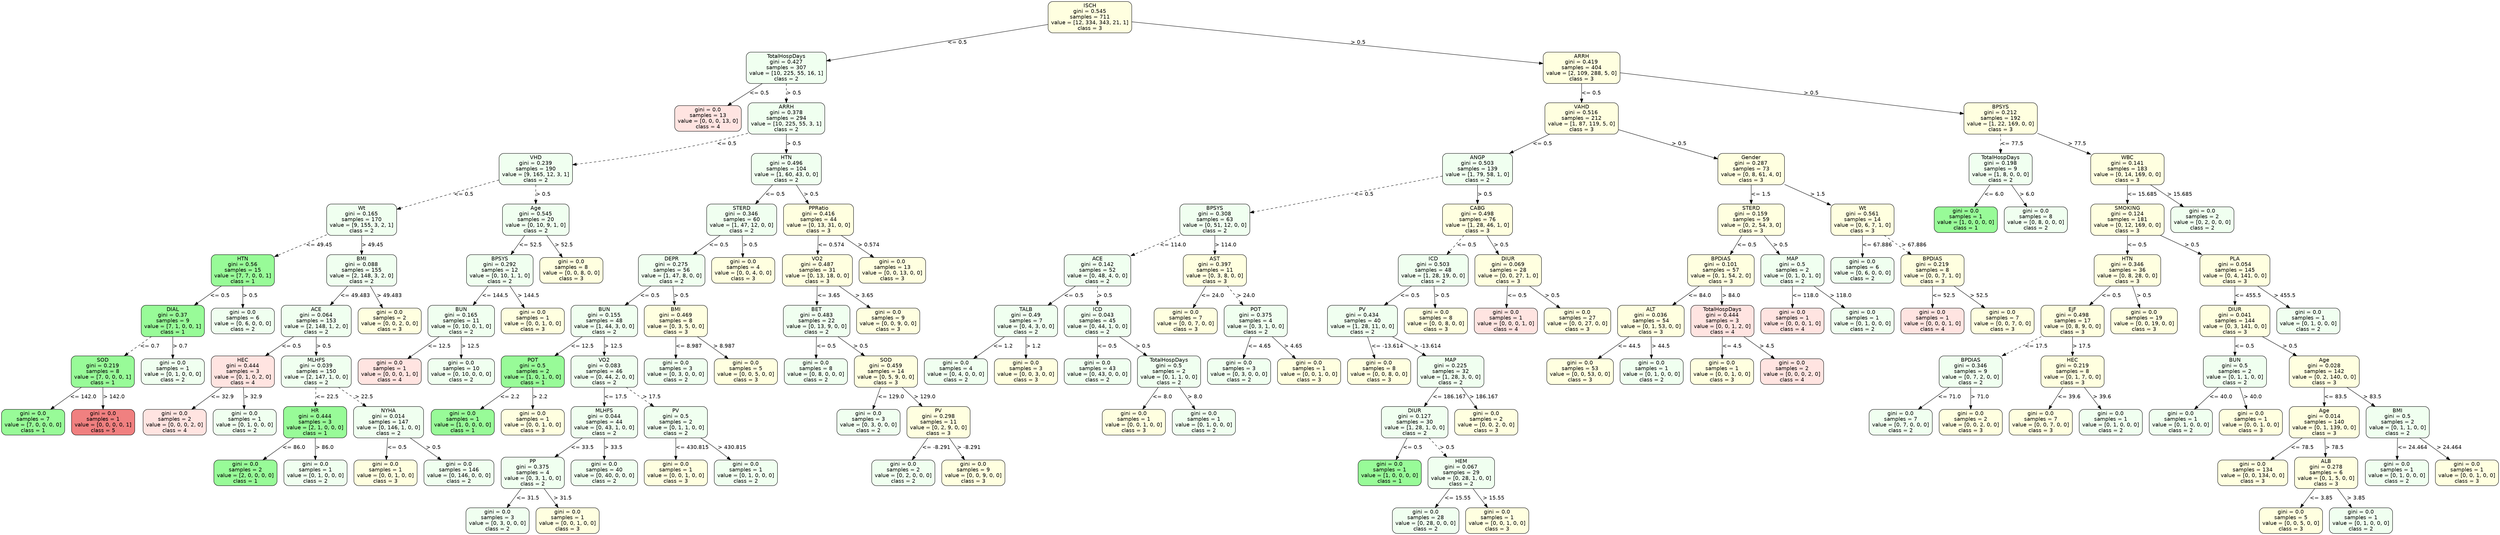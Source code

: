 strict digraph Tree {
	graph [bb="0,0,5674,1408"];
	node [color=black,
		fontname=helvetica,
		label="\N",
		shape=box,
		style="filled, rounded"
	];
	edge [fontname=helvetica];
	0	 [fillcolor=lightyellow,
		height=1.1528,
		label="ISCH\ngini = 0.545\nsamples = 711\nvalue = [12, 334, 343, 21, 1]\nclass = 3",
		pos="2697,1366.5",
		width=2.5694];
	1	 [fillcolor=honeydew,
		height=1.1528,
		label="TotalHospDays\ngini = 0.427\nsamples = 307\nvalue = [10, 225, 55, 16, 1]\nclass = 2",
		pos="1773,1232.5",
		width=2.4583];
	0 -> 1	 [label="<= 0.5",
		labelangle=45,
		labeldistance=2.5,
		lp="2283,1299.5",
		op="<=",
		param=0.5,
		pos="e,1861.7,1245.4 2604.2,1353 2429,1327.6 2051.2,1272.8 1871.7,1246.8",
		style=solid];
	64	 [fillcolor=lightyellow,
		height=1.1528,
		label="ARRH\ngini = 0.419\nsamples = 404\nvalue = [2, 109, 288, 5, 0]\nclass = 3",
		pos="3676,1232.5",
		width=2.3611];
	0 -> 64	 [label="> 0.5",
		labelangle=-45,
		labeldistance=2.5,
		lp="3231.5,1299.5",
		op=">",
		param=0.5,
		pos="e,3590.9,1244.1 2789.5,1353.8 2975.5,1328.4 3392.6,1271.3 3580.8,1245.5",
		style=solid];
	2	 [fillcolor=mistyrose,
		height=0.94444,
		label="gini = 0.0\nsamples = 13\nvalue = [0, 0, 0, 13, 0]\nclass = 4",
		pos="1596,1098.5",
		width=2.0417];
	1 -> 2	 [label="<= 0.5",
		lp="1710,1165.5",
		op="<=",
		param=0.5,
		pos="e,1640.9,1132.5 1718,1190.8 1696,1174.2 1670.8,1155.2 1649.1,1138.7",
		style=solid];
	3	 [fillcolor=honeydew,
		height=1.1528,
		label="ARRH\ngini = 0.378\nsamples = 294\nvalue = [10, 225, 55, 3, 1]\nclass = 2",
		pos="1773,1098.5",
		width=2.3611];
	1 -> 3	 [label="> 0.5",
		lp="1788.5,1165.5",
		op=">",
		param=0.5,
		pos="e,1773,1140.1 1773,1190.8 1773,1178 1773,1163.7 1773,1150.2",
		style=dashed];
	4	 [fillcolor=honeydew,
		height=1.1528,
		label="VHD\ngini = 0.239\nsamples = 190\nvalue = [9, 165, 12, 3, 1]\nclass = 2",
		pos="1206,964.5",
		width=2.25];
	3 -> 4	 [label="<= 0.5",
		lp="1636,1031.5",
		op="<=",
		param=0.5,
		pos="e,1287.1,974.89 1687.9,1060.3 1684.6,1059.1 1681.3,1058 1678,1057 1548.5,1016.6 1393.2,990.18 1297.1,976.32",
		style=dashed];
	33	 [fillcolor=honeydew,
		height=1.1528,
		label="HTN\ngini = 0.496\nsamples = 104\nvalue = [1, 60, 43, 0, 0]\nclass = 2",
		pos="1773,964.5",
		width=2.1528];
	3 -> 33	 [label="> 0.5",
		lp="1788.5,1031.5",
		op=">",
		param=0.5,
		pos="e,1773,1006.1 1773,1056.8 1773,1044 1773,1029.7 1773,1016.2",
		style=solid];
	5	 [fillcolor=honeydew,
		height=1.1528,
		label="Wt\ngini = 0.165\nsamples = 170\nvalue = [9, 155, 3, 2, 1]\nclass = 2",
		pos="793,830.5",
		width=2.1528];
	4 -> 5	 [label="<= 0.5",
		lp="1032,897.5",
		op="<=",
		param=0.5,
		pos="e,870.77,855.73 1124.9,938.19 1054.4,915.32 952.57,882.27 880.32,858.83",
		style=dashed];
	26	 [fillcolor=honeydew,
		height=1.1528,
		label="Age\ngini = 0.545\nsamples = 20\nvalue = [0, 10, 9, 1, 0]\nclass = 2",
		pos="1206,830.5",
		width=2.0417];
	4 -> 26	 [label="> 0.5",
		lp="1221.5,897.5",
		op=">",
		param=0.5,
		pos="e,1206,872.14 1206,922.84 1206,909.98 1206,895.66 1206,882.21",
		style=dashed];
	6	 [fillcolor=palegreen,
		height=1.1528,
		label="HTN\ngini = 0.56\nsamples = 15\nvalue = [7, 7, 0, 0, 1]\nclass = 1",
		pos="544,696.5",
		width=1.9444];
	5 -> 6	 [label="<= 49.45",
		lp="703.5,763.5",
		op="<=",
		param=49.45,
		pos="e,614.18,734.27 715.58,788.84 686.21,773.03 652.74,755.02 623.21,739.13",
		style=dashed];
	13	 [fillcolor=honeydew,
		height=1.1528,
		label="BMI\ngini = 0.088\nsamples = 155\nvalue = [2, 148, 3, 2, 0]\nclass = 2",
		pos="793,696.5",
		width=2.1528];
	5 -> 13	 [label="> 49.45",
		lp="816,763.5",
		op=">",
		param=49.45,
		pos="e,793,738.14 793,788.84 793,775.98 793,761.66 793,748.21",
		style=solid];
	7	 [fillcolor=palegreen,
		height=1.1528,
		label="DIAL\ngini = 0.37\nsamples = 9\nvalue = [7, 1, 0, 0, 1]\nclass = 1",
		pos="386,562.5",
		width=1.9444];
	6 -> 7	 [label="<= 0.5",
		lp="490,629.5",
		op="<=",
		param=0.5,
		pos="e,435.1,604.14 494.87,654.84 478.38,640.84 459.84,625.13 442.81,610.68",
		style=solid];
	12	 [fillcolor=honeydew,
		height=0.94444,
		label="gini = 0.0\nsamples = 6\nvalue = [0, 6, 0, 0, 0]\nclass = 2",
		pos="544,562.5",
		width=1.9444];
	6 -> 12	 [label="> 0.5",
		lp="559.5,629.5",
		op=">",
		param=0.5,
		pos="e,544,596.5 544,654.84 544,639.6 544,622.33 544,606.87",
		style=solid];
	8	 [fillcolor=palegreen,
		height=1.1528,
		label="SOD\ngini = 0.219\nsamples = 8\nvalue = [7, 0, 0, 0, 1]\nclass = 1",
		pos="228,428.5",
		width=1.9444];
	7 -> 8	 [label="<= 0.7",
		lp="332,495.5",
		op="<=",
		param=0.7,
		pos="e,277.1,470.14 336.87,520.84 320.38,506.84 301.84,491.13 284.81,476.68",
		style=dashed];
	11	 [fillcolor=honeydew,
		height=0.94444,
		label="gini = 0.0\nsamples = 1\nvalue = [0, 1, 0, 0, 0]\nclass = 2",
		pos="386,428.5",
		width=1.9444];
	7 -> 11	 [label="> 0.7",
		lp="401.5,495.5",
		op=">",
		param=0.7,
		pos="e,386,462.5 386,520.84 386,505.6 386,488.33 386,472.87",
		style=solid];
	9	 [fillcolor=palegreen,
		height=0.94444,
		label="gini = 0.0\nsamples = 7\nvalue = [7, 0, 0, 0, 0]\nclass = 1",
		pos="70,294.5",
		width=1.9444];
	8 -> 9	 [label="<= 142.0",
		lp="181.5,361.5",
		op="<=",
		param=142.0,
		pos="e,110.09,328.5 178.87,386.84 159.45,370.36 137.19,351.49 117.89,335.12",
		style=solid];
	10	 [fillcolor=lightcoral,
		height=0.94444,
		label="gini = 0.0\nsamples = 1\nvalue = [0, 0, 0, 0, 1]\nclass = 5",
		pos="228,294.5",
		width=1.9444];
	8 -> 10	 [label="> 142.0",
		lp="251,361.5",
		op=">",
		param=142.0,
		pos="e,228,328.5 228,386.84 228,371.6 228,354.33 228,338.87",
		style=solid];
	14	 [fillcolor=honeydew,
		height=1.1528,
		label="ACE\ngini = 0.064\nsamples = 153\nvalue = [2, 148, 1, 2, 0]\nclass = 2",
		pos="710,562.5",
		width=2.1528];
	13 -> 14	 [label="<= 49.483",
		lp="785,629.5",
		op="<=",
		param=49.483,
		pos="e,735.79,604.14 767.19,654.84 759,641.6 749.84,626.82 741.3,613.03",
		style=solid];
	25	 [fillcolor=lightyellow,
		height=0.94444,
		label="gini = 0.0\nsamples = 2\nvalue = [0, 0, 2, 0, 0]\nclass = 3",
		pos="876,562.5",
		width=1.9444];
	13 -> 25	 [label="> 49.483",
		lp="864,629.5",
		op=">",
		param=49.483,
		pos="e,854.94,596.5 818.81,654.84 828.6,639.02 839.77,620.99 849.62,605.09",
		style=solid];
	15	 [fillcolor=mistyrose,
		height=1.1528,
		label="HEC\ngini = 0.444\nsamples = 3\nvalue = [0, 1, 0, 2, 0]\nclass = 4",
		pos="544,428.5",
		width=1.9444];
	14 -> 15	 [label="<= 0.5",
		lp="652,495.5",
		op="<=",
		param=0.5,
		pos="e,595.58,470.14 658.39,520.84 641.05,506.84 621.58,491.13 603.68,476.68",
		style=solid];
	18	 [fillcolor=honeydew,
		height=1.1528,
		label="MLHFS\ngini = 0.039\nsamples = 150\nvalue = [2, 147, 1, 0, 0]\nclass = 2",
		pos="710,428.5",
		width=2.1528];
	14 -> 18	 [label="> 0.5",
		lp="725.5,495.5",
		op=">",
		param=0.5,
		pos="e,710,470.14 710,520.84 710,507.98 710,493.66 710,480.21",
		style=solid];
	16	 [fillcolor=mistyrose,
		height=0.94444,
		label="gini = 0.0\nsamples = 2\nvalue = [0, 0, 0, 2, 0]\nclass = 4",
		pos="386,294.5",
		width=1.9444];
	15 -> 16	 [label="<= 32.9",
		lp="493.5,361.5",
		op="<=",
		param=32.9,
		pos="e,426.09,328.5 494.87,386.84 475.45,370.36 453.19,351.49 433.89,335.12",
		style=solid];
	17	 [fillcolor=honeydew,
		height=0.94444,
		label="gini = 0.0\nsamples = 1\nvalue = [0, 1, 0, 0, 0]\nclass = 2",
		pos="544,294.5",
		width=1.9444];
	15 -> 17	 [label="> 32.9",
		lp="563.5,361.5",
		op=">",
		param=32.9,
		pos="e,544,328.5 544,386.84 544,371.6 544,354.33 544,338.87",
		style=solid];
	19	 [fillcolor=palegreen,
		height=1.1528,
		label="HR\ngini = 0.444\nsamples = 3\nvalue = [2, 1, 0, 0, 0]\nclass = 1",
		pos="702,294.5",
		width=1.9444];
	18 -> 19	 [label="<= 22.5",
		lp="730.5,361.5",
		op="<=",
		param=22.5,
		pos="e,704.49,336.14 707.51,386.84 706.75,373.98 705.89,359.66 705.09,346.21",
		style=dashed];
	22	 [fillcolor=honeydew,
		height=1.1528,
		label="NYHA\ngini = 0.014\nsamples = 147\nvalue = [0, 146, 1, 0, 0]\nclass = 2",
		pos="868,294.5",
		width=2.1528];
	18 -> 22	 [label="> 22.5",
		lp="813.5,361.5",
		op=">",
		param=22.5,
		pos="e,818.9,336.14 759.13,386.84 775.62,372.84 794.16,357.13 811.19,342.68",
		style=dashed];
	20	 [fillcolor=palegreen,
		height=0.94444,
		label="gini = 0.0\nsamples = 2\nvalue = [2, 0, 0, 0, 0]\nclass = 1",
		pos="548,160.5",
		width=1.9444];
	19 -> 20	 [label="<= 86.0",
		lp="653.5,227.5",
		op="<=",
		param=86.0,
		pos="e,587.08,194.5 654.12,252.84 635.18,236.36 613.49,217.49 594.68,201.12",
		style=solid];
	21	 [fillcolor=honeydew,
		height=0.94444,
		label="gini = 0.0\nsamples = 1\nvalue = [0, 1, 0, 0, 0]\nclass = 2",
		pos="706,160.5",
		width=1.9444];
	19 -> 21	 [label="> 86.0",
		lp="724.5,227.5",
		op=">",
		param=86.0,
		pos="e,704.98,194.5 703.24,252.84 703.7,237.6 704.21,220.33 704.68,204.87",
		style=solid];
	23	 [fillcolor=lightyellow,
		height=0.94444,
		label="gini = 0.0\nsamples = 1\nvalue = [0, 0, 1, 0, 0]\nclass = 3",
		pos="868,160.5",
		width=1.9444];
	22 -> 23	 [label="<= 0.5",
		lp="888,227.5",
		op="<=",
		param=0.5,
		pos="e,868,194.5 868,252.84 868,237.6 868,220.33 868,204.87",
		style=solid];
	24	 [fillcolor=honeydew,
		height=0.94444,
		label="gini = 0.0\nsamples = 146\nvalue = [0, 146, 0, 0, 0]\nclass = 2",
		pos="1034,160.5",
		width=2.1528];
	22 -> 24	 [label="> 0.5",
		lp="971.5,227.5",
		op=">",
		param=0.5,
		pos="e,991.88,194.5 919.61,252.84 940.11,236.29 963.61,217.32 983.96,200.9",
		style=solid];
	27	 [fillcolor=honeydew,
		height=1.1528,
		label="BPSYS\ngini = 0.292\nsamples = 12\nvalue = [0, 10, 1, 1, 0]\nclass = 2",
		pos="1125,696.5",
		width=2.0417];
	26 -> 27	 [label="<= 52.5",
		lp="1191.5,763.5",
		op="<=",
		param=52.5,
		pos="e,1150.2,738.14 1180.8,788.84 1172.8,775.6 1163.9,760.82 1155.5,747.03",
		style=solid];
	32	 [fillcolor=lightyellow,
		height=0.94444,
		label="gini = 0.0\nsamples = 8\nvalue = [0, 0, 8, 0, 0]\nclass = 3",
		pos="1287,696.5",
		width=1.9444];
	26 -> 32	 [label="> 52.5",
		lp="1268.5,763.5",
		op=">",
		param=52.5,
		pos="e,1266.4,730.5 1231.2,788.84 1240.7,773.02 1251.6,754.99 1261.3,739.09",
		style=solid];
	28	 [fillcolor=honeydew,
		height=1.1528,
		label="BUN\ngini = 0.165\nsamples = 11\nvalue = [0, 10, 0, 1, 0]\nclass = 2",
		pos="1038,562.5",
		width=2.0417];
	27 -> 28	 [label="<= 144.5",
		lp="1112.5,629.5",
		op="<=",
		param=144.5,
		pos="e,1065,604.14 1097.9,654.84 1089.3,641.48 1079.6,626.54 1070.6,612.64",
		style=solid];
	31	 [fillcolor=lightyellow,
		height=0.94444,
		label="gini = 0.0\nsamples = 1\nvalue = [0, 0, 1, 0, 0]\nclass = 3",
		pos="1200,562.5",
		width=1.9444];
	27 -> 31	 [label="> 144.5",
		lp="1188,629.5",
		op=">",
		param=144.5,
		pos="e,1181,596.5 1148.3,654.84 1157.1,639.17 1167.1,621.33 1175.9,605.53",
		style=solid];
	29	 [fillcolor=mistyrose,
		height=0.94444,
		label="gini = 0.0\nsamples = 1\nvalue = [0, 0, 0, 1, 0]\nclass = 4",
		pos="876,428.5",
		width=1.9444];
	28 -> 29	 [label="<= 12.5",
		lp="985.5,495.5",
		op="<=",
		param=12.5,
		pos="e,917.11,462.5 987.63,520.84 967.62,504.29 944.69,485.32 924.84,468.9",
		style=solid];
	30	 [fillcolor=honeydew,
		height=0.94444,
		label="gini = 0.0\nsamples = 10\nvalue = [0, 10, 0, 0, 0]\nclass = 2",
		pos="1038,428.5",
		width=2.0417];
	28 -> 30	 [label="> 12.5",
		lp="1057.5,495.5",
		op=">",
		param=12.5,
		pos="e,1038,462.5 1038,520.84 1038,505.6 1038,488.33 1038,472.87",
		style=solid];
	34	 [fillcolor=honeydew,
		height=1.1528,
		label="STERD\ngini = 0.346\nsamples = 60\nvalue = [1, 47, 12, 0, 0]\nclass = 2",
		pos="1673,830.5",
		width=2.1528];
	33 -> 34	 [label="<= 0.5",
		lp="1746,897.5",
		op="<=",
		param=0.5,
		pos="e,1704.1,872.14 1741.9,922.84 1731.8,909.35 1720.6,894.26 1710.1,880.24",
		style=solid];
	53	 [fillcolor=lightyellow,
		height=1.1528,
		label="PPRatio\ngini = 0.416\nsamples = 44\nvalue = [0, 13, 31, 0, 0]\nclass = 3",
		pos="1846,830.5",
		width=2.1528];
	33 -> 53	 [label="> 0.5",
		lp="1827.5,897.5",
		op=">",
		param=0.5,
		pos="e,1823.3,872.14 1795.7,922.84 1802.9,909.6 1811,894.82 1818.5,881.03",
		style=solid];
	35	 [fillcolor=honeydew,
		height=1.1528,
		label="DEPR\ngini = 0.275\nsamples = 56\nvalue = [1, 47, 8, 0, 0]\nclass = 2",
		pos="1514,696.5",
		width=2.0417];
	34 -> 35	 [label="<= 0.5",
		lp="1619,763.5",
		op="<=",
		param=0.5,
		pos="e,1563.4,738.14 1623.6,788.84 1607,774.84 1588.3,759.13 1571.2,744.68",
		style=solid];
	52	 [fillcolor=lightyellow,
		height=0.94444,
		label="gini = 0.0\nsamples = 4\nvalue = [0, 0, 4, 0, 0]\nclass = 3",
		pos="1676,696.5",
		width=1.9444];
	34 -> 52	 [label="> 0.5",
		lp="1690.5,763.5",
		op=">",
		param=0.5,
		pos="e,1675.2,730.5 1673.9,788.84 1674.3,773.6 1674.7,756.33 1675,740.87",
		style=solid];
	36	 [fillcolor=honeydew,
		height=1.1528,
		label="BUN\ngini = 0.155\nsamples = 48\nvalue = [1, 44, 3, 0, 0]\nclass = 2",
		pos="1362,562.5",
		width=2.0417];
	35 -> 36	 [label="<= 0.5",
		lp="1463,629.5",
		op="<=",
		param=0.5,
		pos="e,1409.2,604.14 1466.7,654.84 1451,640.97 1433.4,625.41 1417.1,611.07",
		style=solid];
	49	 [fillcolor=lightyellow,
		height=1.1528,
		label="BMI\ngini = 0.469\nsamples = 8\nvalue = [0, 3, 5, 0, 0]\nclass = 3",
		pos="1524,562.5",
		width=1.9444];
	35 -> 49	 [label="> 0.5",
		lp="1535.5,629.5",
		op=">",
		param=0.5,
		pos="e,1520.9,604.14 1517.1,654.84 1518.1,641.98 1519.1,627.66 1520.1,614.21",
		style=solid];
	37	 [fillcolor=palegreen,
		height=1.1528,
		label="POT\ngini = 0.5\nsamples = 2\nvalue = [1, 0, 1, 0, 0]\nclass = 1",
		pos="1200,428.5",
		width=1.9444];
	36 -> 37	 [label="<= 12.5",
		lp="1309.5,495.5",
		op="<=",
		param=12.5,
		pos="e,1250.3,470.14 1311.6,520.84 1294.7,506.84 1275.7,491.13 1258.2,476.68",
		style=solid];
	40	 [fillcolor=honeydew,
		height=1.1528,
		label="VO2\ngini = 0.083\nsamples = 46\nvalue = [0, 44, 2, 0, 0]\nclass = 2",
		pos="1362,428.5",
		width=2.0417];
	36 -> 40	 [label="> 12.5",
		lp="1381.5,495.5",
		op=">",
		param=12.5,
		pos="e,1362,470.14 1362,520.84 1362,507.98 1362,493.66 1362,480.21",
		style=solid];
	38	 [fillcolor=palegreen,
		height=0.94444,
		label="gini = 0.0\nsamples = 1\nvalue = [1, 0, 0, 0, 0]\nclass = 1",
		pos="1042,294.5",
		width=1.9444];
	37 -> 38	 [label="<= 2.2",
		lp="1146,361.5",
		op="<=",
		param=2.2,
		pos="e,1082.1,328.5 1150.9,386.84 1131.4,370.36 1109.2,351.49 1089.9,335.12",
		style=solid];
	39	 [fillcolor=lightyellow,
		height=0.94444,
		label="gini = 0.0\nsamples = 1\nvalue = [0, 0, 1, 0, 0]\nclass = 3",
		pos="1200,294.5",
		width=1.9444];
	37 -> 39	 [label="> 2.2",
		lp="1215.5,361.5",
		op=">",
		param=2.2,
		pos="e,1200,328.5 1200,386.84 1200,371.6 1200,354.33 1200,338.87",
		style=solid];
	41	 [fillcolor=honeydew,
		height=1.1528,
		label="MLHFS\ngini = 0.044\nsamples = 44\nvalue = [0, 43, 1, 0, 0]\nclass = 2",
		pos="1362,294.5",
		width=2.0417];
	40 -> 41	 [label="<= 17.5",
		lp="1385.5,361.5",
		op="<=",
		param=17.5,
		pos="e,1362,336.14 1362,386.84 1362,373.98 1362,359.66 1362,346.21",
		style=solid];
	46	 [fillcolor=honeydew,
		height=1.1528,
		label="PV\ngini = 0.5\nsamples = 2\nvalue = [0, 1, 1, 0, 0]\nclass = 2",
		pos="1524,294.5",
		width=1.9444];
	40 -> 46	 [label="> 17.5",
		lp="1467.5,361.5",
		op=">",
		param=17.5,
		pos="e,1473.7,336.14 1412.4,386.84 1429.3,372.84 1448.3,357.13 1465.8,342.68",
		style=dashed];
	42	 [fillcolor=honeydew,
		height=1.1528,
		label="PP\ngini = 0.375\nsamples = 4\nvalue = [0, 3, 1, 0, 0]\nclass = 2",
		pos="1200,160.5",
		width=1.9444];
	41 -> 42	 [label="<= 33.5",
		lp="1309.5,227.5",
		op="<=",
		param=33.5,
		pos="e,1250.3,202.14 1311.6,252.84 1294.7,238.84 1275.7,223.13 1258.2,208.68",
		style=solid];
	45	 [fillcolor=honeydew,
		height=0.94444,
		label="gini = 0.0\nsamples = 40\nvalue = [0, 40, 0, 0, 0]\nclass = 2",
		pos="1362,160.5",
		width=2.0417];
	41 -> 45	 [label="> 33.5",
		lp="1381.5,227.5",
		op=">",
		param=33.5,
		pos="e,1362,194.5 1362,252.84 1362,237.6 1362,220.33 1362,204.87",
		style=solid];
	43	 [fillcolor=honeydew,
		height=0.94444,
		label="gini = 0.0\nsamples = 3\nvalue = [0, 3, 0, 0, 0]\nclass = 2",
		pos="1121,34",
		width=1.9444];
	42 -> 43	 [label="<= 31.5",
		lp="1184.5,93.5",
		op="<=",
		param=31.5,
		pos="e,1142.3,68.142 1173.9,118.73 1165.5,105.27 1156.2,90.336 1147.7,76.803",
		style=solid];
	44	 [fillcolor=lightyellow,
		height=0.94444,
		label="gini = 0.0\nsamples = 1\nvalue = [0, 0, 1, 0, 0]\nclass = 3",
		pos="1279,34",
		width=1.9444];
	42 -> 44	 [label="> 31.5",
		lp="1264.5,93.5",
		op=">",
		param=31.5,
		pos="e,1257.7,68.142 1226.1,118.73 1234.5,105.27 1243.8,90.336 1252.3,76.803",
		style=solid];
	47	 [fillcolor=lightyellow,
		height=0.94444,
		label="gini = 0.0\nsamples = 1\nvalue = [0, 0, 1, 0, 0]\nclass = 3",
		pos="1524,160.5",
		width=1.9444];
	46 -> 47	 [label="<= 430.815",
		lp="1559,227.5",
		op="<=",
		param=430.815,
		pos="e,1524,194.5 1524,252.84 1524,237.6 1524,220.33 1524,204.87",
		style=solid];
	48	 [fillcolor=honeydew,
		height=0.94444,
		label="gini = 0.0\nsamples = 1\nvalue = [0, 1, 0, 0, 0]\nclass = 2",
		pos="1682,160.5",
		width=1.9444];
	46 -> 48	 [label="> 430.815",
		lp="1645.5,227.5",
		op=">",
		param=430.815,
		pos="e,1644.3,194.64 1576.4,252.88 1583.7,246.93 1591.1,240.85 1598,235 1610.7,224.27 1624.3,212.42 1636.7,201.39",
		style=solid];
	50	 [fillcolor=honeydew,
		height=0.94444,
		label="gini = 0.0\nsamples = 3\nvalue = [0, 3, 0, 0, 0]\nclass = 2",
		pos="1524,428.5",
		width=1.9444];
	49 -> 50	 [label="<= 8.987",
		lp="1551.5,495.5",
		op="<=",
		param=8.987,
		pos="e,1524,462.5 1524,520.84 1524,505.6 1524,488.33 1524,472.87",
		style=solid];
	51	 [fillcolor=lightyellow,
		height=0.94444,
		label="gini = 0.0\nsamples = 5\nvalue = [0, 0, 5, 0, 0]\nclass = 3",
		pos="1682,428.5",
		width=1.9444];
	49 -> 51	 [label="> 8.987",
		lp="1631,495.5",
		op=">",
		param=8.987,
		pos="e,1641.9,462.5 1573.1,520.84 1592.6,504.36 1614.8,485.49 1634.1,469.12",
		style=solid];
	54	 [fillcolor=lightyellow,
		height=1.1528,
		label="VO2\ngini = 0.487\nsamples = 31\nvalue = [0, 13, 18, 0, 0]\nclass = 3",
		pos="1844,696.5",
		width=2.1528];
	53 -> 54	 [label="<= 0.574",
		lp="1873.5,763.5",
		op="<=",
		param=0.574,
		pos="e,1844.6,738.14 1845.4,788.84 1845.2,775.98 1845,761.66 1844.8,748.21",
		style=solid];
	63	 [fillcolor=lightyellow,
		height=0.94444,
		label="gini = 0.0\nsamples = 13\nvalue = [0, 0, 13, 0, 0]\nclass = 3",
		pos="2013,696.5",
		width=2.0417];
	53 -> 63	 [label="> 0.574",
		lp="1958,763.5",
		op=">",
		param=0.574,
		pos="e,1970.6,730.5 1897.9,788.84 1918.5,772.29 1942.2,753.32 1962.7,736.9",
		style=solid];
	55	 [fillcolor=honeydew,
		height=1.1528,
		label="BET\ngini = 0.483\nsamples = 22\nvalue = [0, 13, 9, 0, 0]\nclass = 2",
		pos="1842,562.5",
		width=2.0417];
	54 -> 55	 [label="<= 3.65",
		lp="1867.5,629.5",
		op="<=",
		param=3.65,
		pos="e,1842.6,604.14 1843.4,654.84 1843.2,641.98 1843,627.66 1842.8,614.21",
		style=solid];
	62	 [fillcolor=lightyellow,
		height=0.94444,
		label="gini = 0.0\nsamples = 9\nvalue = [0, 0, 9, 0, 0]\nclass = 3",
		pos="2004,562.5",
		width=1.9444];
	54 -> 62	 [label="> 3.65",
		lp="1948.5,629.5",
		op=">",
		param=3.65,
		pos="e,1963.4,596.5 1893.7,654.84 1913.4,638.36 1936,619.49 1955.5,603.12",
		style=solid];
	56	 [fillcolor=honeydew,
		height=0.94444,
		label="gini = 0.0\nsamples = 8\nvalue = [0, 8, 0, 0, 0]\nclass = 2",
		pos="1840,428.5",
		width=1.9444];
	55 -> 56	 [label="<= 0.5",
		lp="1862,495.5",
		op="<=",
		param=0.5,
		pos="e,1840.5,462.5 1841.4,520.84 1841.2,505.6 1840.9,488.33 1840.7,472.87",
		style=solid];
	57	 [fillcolor=lightyellow,
		height=1.1528,
		label="SOD\ngini = 0.459\nsamples = 14\nvalue = [0, 5, 9, 0, 0]\nclass = 3",
		pos="1998,428.5",
		width=1.9444];
	55 -> 57	 [label="> 0.5",
		lp="1940.5,495.5",
		op=">",
		param=0.5,
		pos="e,1949.5,470.14 1890.5,520.84 1906.8,506.84 1925.1,491.13 1941.9,476.68",
		style=solid];
	58	 [fillcolor=honeydew,
		height=0.94444,
		label="gini = 0.0\nsamples = 3\nvalue = [0, 3, 0, 0, 0]\nclass = 2",
		pos="1939,294.5",
		width=1.9444];
	57 -> 58	 [label="<= 129.0",
		lp="1998.5,361.5",
		op="<=",
		param=129.0,
		pos="e,1954,328.5 1979.7,386.84 1972.8,371.31 1965,353.66 1958.1,337.98",
		style=solid];
	59	 [fillcolor=lightyellow,
		height=1.1528,
		label="PV\ngini = 0.298\nsamples = 11\nvalue = [0, 2, 9, 0, 0]\nclass = 3",
		pos="2097,294.5",
		width=1.9444];
	57 -> 59	 [label="> 129.0",
		lp="2074,361.5",
		op=">",
		param=129.0,
		pos="e,2066.2,336.14 2028.8,386.84 2038.7,373.35 2049.9,358.26 2060.2,344.24",
		style=solid];
	60	 [fillcolor=honeydew,
		height=0.94444,
		label="gini = 0.0\nsamples = 2\nvalue = [0, 2, 0, 0, 0]\nclass = 2",
		pos="2018,160.5",
		width=1.9444];
	59 -> 60	 [label="<= -8.291",
		lp="2089.5,227.5",
		op="<=",
		param=-8.291,
		pos="e,2038,194.5 2072.4,252.84 2063.2,237.17 2052.7,219.33 2043.4,203.53",
		style=solid];
	61	 [fillcolor=lightyellow,
		height=0.94444,
		label="gini = 0.0\nsamples = 9\nvalue = [0, 0, 9, 0, 0]\nclass = 3",
		pos="2176,160.5",
		width=1.9444];
	59 -> 61	 [label="> -8.291",
		lp="2164.5,227.5",
		op=">",
		param=-8.291,
		pos="e,2156,194.5 2121.6,252.84 2130.8,237.17 2141.3,219.33 2150.6,203.53",
		style=solid];
	65	 [fillcolor=lightyellow,
		height=1.1528,
		label="VAHD\ngini = 0.516\nsamples = 212\nvalue = [1, 87, 119, 5, 0]\nclass = 3",
		pos="3676,1098.5",
		width=2.25];
	64 -> 65	 [label="<= 0.5",
		lp="3696,1165.5",
		op="<=",
		param=0.5,
		pos="e,3676,1140.1 3676,1190.8 3676,1178 3676,1163.7 3676,1150.2",
		style=solid];
	114	 [fillcolor=lightyellow,
		height=1.1528,
		label="BPSYS\ngini = 0.212\nsamples = 192\nvalue = [1, 22, 169, 0, 0]\nclass = 3",
		pos="4480,1098.5",
		width=2.25];
	64 -> 114	 [label="> 0.5",
		lp="4118.5,1165.5",
		op=">",
		param=0.5,
		pos="e,4398.9,1112 3761.3,1218.3 3913.8,1192.9 4232.1,1139.8 4388.8,1113.7",
		style=solid];
	66	 [fillcolor=honeydew,
		height=1.1528,
		label="ANGP\ngini = 0.503\nsamples = 139\nvalue = [1, 79, 58, 1, 0]\nclass = 2",
		pos="3319,964.5",
		width=2.1528];
	65 -> 66	 [label="<= 0.5",
		lp="3529,1031.5",
		op="<=",
		param=0.5,
		pos="e,3396.6,993.64 3595,1068.1 3538.7,1047 3463.7,1018.8 3406.1,997.18",
		style=solid];
	97	 [fillcolor=lightyellow,
		height=1.1528,
		label="Gender\ngini = 0.287\nsamples = 73\nvalue = [0, 8, 61, 4, 0]\nclass = 3",
		pos="4012,964.5",
		width=2.0417];
	65 -> 97	 [label="> 0.5",
		lp="3870.5,1031.5",
		op=">",
		param=0.5,
		pos="e,3938.3,993.9 3757.3,1066.1 3809.3,1045.4 3876.4,1018.6 3928.7,997.72",
		style=solid];
	67	 [fillcolor=honeydew,
		height=1.1528,
		label="BPSYS\ngini = 0.308\nsamples = 63\nvalue = [0, 51, 12, 0, 0]\nclass = 2",
		pos="2740,830.5",
		width=2.1528];
	66 -> 67	 [label="<= 0.5",
		lp="3067,897.5",
		op="<=",
		param=0.5,
		pos="e,2817.9,848.52 3241.2,946.5 3133.7,921.62 2940.4,876.87 2827.8,850.83",
		style=dashed];
	82	 [fillcolor=lightyellow,
		height=1.1528,
		label="CABG\ngini = 0.498\nsamples = 76\nvalue = [1, 28, 46, 1, 0]\nclass = 3",
		pos="3319,830.5",
		width=2.1528];
	66 -> 82	 [label="> 0.5",
		lp="3334.5,897.5",
		op=">",
		param=0.5,
		pos="e,3319,872.14 3319,922.84 3319,909.98 3319,895.66 3319,882.21",
		style=solid];
	68	 [fillcolor=honeydew,
		height=1.1528,
		label="ACE\ngini = 0.142\nsamples = 52\nvalue = [0, 48, 4, 0, 0]\nclass = 2",
		pos="2513,696.5",
		width=2.0417];
	67 -> 68	 [label="<= 114.0",
		lp="2661.5,763.5",
		op="<=",
		param=114.0,
		pos="e,2583.5,738.14 2669.4,788.84 2645,774.4 2617.4,758.13 2592.3,743.31",
		style=dashed];
	77	 [fillcolor=lightyellow,
		height=1.1528,
		label="AST\ngini = 0.397\nsamples = 11\nvalue = [0, 3, 8, 0, 0]\nclass = 3",
		pos="2740,696.5",
		width=1.9444];
	67 -> 77	 [label="> 114.0",
		lp="2763,763.5",
		op=">",
		param=114.0,
		pos="e,2740,738.14 2740,788.84 2740,775.98 2740,761.66 2740,748.21",
		style=solid];
	69	 [fillcolor=honeydew,
		height=1.1528,
		label="TALB\ngini = 0.49\nsamples = 7\nvalue = [0, 4, 3, 0, 0]\nclass = 2",
		pos="2314,562.5",
		width=1.9444];
	68 -> 69	 [label="<= 0.5",
		lp="2440,629.5",
		op="<=",
		param=0.5,
		pos="e,2375.8,604.14 2451.1,654.84 2430,640.59 2406.2,624.56 2384.4,609.9",
		style=solid];
	72	 [fillcolor=honeydew,
		height=1.1528,
		label="ICD\ngini = 0.043\nsamples = 45\nvalue = [0, 44, 1, 0, 0]\nclass = 2",
		pos="2513,562.5",
		width=2.0417];
	68 -> 72	 [label="> 0.5",
		lp="2528.5,629.5",
		op=">",
		param=0.5,
		pos="e,2513,604.14 2513,654.84 2513,641.98 2513,627.66 2513,614.21",
		style=dashed];
	70	 [fillcolor=honeydew,
		height=0.94444,
		label="gini = 0.0\nsamples = 4\nvalue = [0, 4, 0, 0, 0]\nclass = 2",
		pos="2156,428.5",
		width=1.9444];
	69 -> 70	 [label="<= 1.2",
		lp="2260,495.5",
		op="<=",
		param=1.2,
		pos="e,2196.1,462.5 2264.9,520.84 2245.4,504.36 2223.2,485.49 2203.9,469.12",
		style=solid];
	71	 [fillcolor=lightyellow,
		height=0.94444,
		label="gini = 0.0\nsamples = 3\nvalue = [0, 0, 3, 0, 0]\nclass = 3",
		pos="2314,428.5",
		width=1.9444];
	69 -> 71	 [label="> 1.2",
		lp="2329.5,495.5",
		op=">",
		param=1.2,
		pos="e,2314,462.5 2314,520.84 2314,505.6 2314,488.33 2314,472.87",
		style=solid];
	73	 [fillcolor=honeydew,
		height=0.94444,
		label="gini = 0.0\nsamples = 43\nvalue = [0, 43, 0, 0, 0]\nclass = 2",
		pos="2476,428.5",
		width=2.0417];
	72 -> 73	 [label="<= 0.5",
		lp="2516,495.5",
		op="<=",
		param=0.5,
		pos="e,2485.4,462.5 2501.5,520.84 2497.2,505.46 2492.4,487.99 2488.1,472.42",
		style=solid];
	74	 [fillcolor=honeydew,
		height=1.1528,
		label="TotalHospDays\ngini = 0.5\nsamples = 2\nvalue = [0, 1, 1, 0, 0]\nclass = 2",
		pos="2638,428.5",
		width=1.9444];
	72 -> 74	 [label="> 0.5",
		lp="2595.5,495.5",
		op=">",
		param=0.5,
		pos="e,2599.2,470.14 2551.9,520.84 2564.7,507.1 2579.1,491.69 2592.3,477.46",
		style=solid];
	75	 [fillcolor=lightyellow,
		height=0.94444,
		label="gini = 0.0\nsamples = 1\nvalue = [0, 0, 1, 0, 0]\nclass = 3",
		pos="2559,294.5",
		width=1.9444];
	74 -> 75	 [label="<= 8.0",
		lp="2621,361.5",
		op="<=",
		param=8.0,
		pos="e,2579,328.5 2613.4,386.84 2604.2,371.17 2593.7,353.33 2584.4,337.53",
		style=solid];
	76	 [fillcolor=honeydew,
		height=0.94444,
		label="gini = 0.0\nsamples = 1\nvalue = [0, 1, 0, 0, 0]\nclass = 2",
		pos="2717,294.5",
		width=1.9444];
	74 -> 76	 [label="> 8.0",
		lp="2695.5,361.5",
		op=">",
		param=8.0,
		pos="e,2697,328.5 2662.6,386.84 2671.8,371.17 2682.3,353.33 2691.6,337.53",
		style=solid];
	78	 [fillcolor=lightyellow,
		height=0.94444,
		label="gini = 0.0\nsamples = 7\nvalue = [0, 0, 7, 0, 0]\nclass = 3",
		pos="2675,562.5",
		width=1.9444];
	77 -> 78	 [label="<= 24.0",
		lp="2733.5,629.5",
		op="<=",
		param=24.0,
		pos="e,2691.5,596.5 2719.8,654.84 2712.2,639.17 2703.5,621.33 2695.9,605.53",
		style=solid];
	79	 [fillcolor=honeydew,
		height=1.1528,
		label="POT\ngini = 0.375\nsamples = 4\nvalue = [0, 3, 1, 0, 0]\nclass = 2",
		pos="2833,562.5",
		width=1.9444];
	77 -> 79	 [label="> 24.0",
		lp="2809.5,629.5",
		op=">",
		param=24.0,
		pos="e,2804.1,604.14 2768.9,654.84 2778.2,641.48 2788.6,626.54 2798.2,612.64",
		style=dashed];
	80	 [fillcolor=honeydew,
		height=0.94444,
		label="gini = 0.0\nsamples = 3\nvalue = [0, 3, 0, 0, 0]\nclass = 2",
		pos="2796,428.5",
		width=1.9444];
	79 -> 80	 [label="<= 4.65",
		lp="2839.5,495.5",
		op="<=",
		param=4.65,
		pos="e,2805.4,462.5 2821.5,520.84 2817.2,505.46 2812.4,487.99 2808.1,472.42",
		style=solid];
	81	 [fillcolor=lightyellow,
		height=0.94444,
		label="gini = 0.0\nsamples = 1\nvalue = [0, 0, 1, 0, 0]\nclass = 3",
		pos="2954,428.5",
		width=1.9444];
	79 -> 81	 [label="> 4.65",
		lp="2917.5,495.5",
		op=">",
		param=4.65,
		pos="e,2923.3,462.5 2870.6,520.84 2885.2,504.73 2901.8,486.32 2916.3,470.21",
		style=solid];
	83	 [fillcolor=honeydew,
		height=1.1528,
		label="ICD\ngini = 0.503\nsamples = 48\nvalue = [1, 28, 19, 0, 0]\nclass = 2",
		pos="3234,696.5",
		width=2.1528];
	82 -> 83	 [label="<= 0.5",
		lp="3300,763.5",
		op="<=",
		param=0.5,
		pos="e,3260.4,738.14 3292.6,788.84 3284.1,775.48 3274.6,760.54 3265.8,746.64",
		style=dashed];
	94	 [fillcolor=lightyellow,
		height=1.1528,
		label="DIUR\ngini = 0.069\nsamples = 28\nvalue = [0, 0, 27, 1, 0]\nclass = 3",
		pos="3403,696.5",
		width=2.0417];
	82 -> 94	 [label="> 0.5",
		lp="3379.5,763.5",
		op=">",
		param=0.5,
		pos="e,3376.9,738.14 3345.1,788.84 3353.5,775.48 3362.9,760.54 3371.6,746.64",
		style=solid];
	84	 [fillcolor=honeydew,
		height=1.1528,
		label="PV\ngini = 0.434\nsamples = 40\nvalue = [1, 28, 11, 0, 0]\nclass = 2",
		pos="3074,562.5",
		width=2.1528];
	83 -> 84	 [label="<= 0.5",
		lp="3179,629.5",
		op="<=",
		param=0.5,
		pos="e,3123.7,604.14 3184.3,654.84 3167.5,640.84 3148.8,625.13 3131.5,610.68",
		style=solid];
	93	 [fillcolor=lightyellow,
		height=0.94444,
		label="gini = 0.0\nsamples = 8\nvalue = [0, 0, 8, 0, 0]\nclass = 3",
		pos="3240,562.5",
		width=1.9444];
	83 -> 93	 [label="> 0.5",
		lp="3253.5,629.5",
		op=">",
		param=0.5,
		pos="e,3238.5,596.5 3235.9,654.84 3236.5,639.6 3237.3,622.33 3238,606.87",
		style=solid];
	85	 [fillcolor=lightyellow,
		height=0.94444,
		label="gini = 0.0\nsamples = 8\nvalue = [0, 0, 8, 0, 0]\nclass = 3",
		pos="3112,428.5",
		width=1.9444];
	84 -> 85	 [label="<= -13.614",
		lp="3128.5,495.5",
		op="<=",
		param=-13.614,
		pos="e,3102.4,462.5 3085.8,520.84 3090.2,505.46 3095.1,487.99 3099.5,472.42",
		style=solid];
	86	 [fillcolor=honeydew,
		height=1.1528,
		label="MAP\ngini = 0.225\nsamples = 32\nvalue = [1, 28, 3, 0, 0]\nclass = 2",
		pos="3274,428.5",
		width=2.0417];
	84 -> 86	 [label="> -13.614",
		lp="3216,495.5",
		op=">",
		param=-13.614,
		pos="e,3214.5,470 3139,520.81 3148.1,514.87 3157.3,508.81 3166,503 3179,494.33 3192.7,484.97 3205.9,475.9",
		style=solid];
	87	 [fillcolor=honeydew,
		height=1.1528,
		label="DIUR\ngini = 0.127\nsamples = 30\nvalue = [1, 28, 1, 0, 0]\nclass = 2",
		pos="3159,294.5",
		width=2.0417];
	86 -> 87	 [label="<= 186.167",
		lp="3255,361.5",
		op="<=",
		param=186.167,
		pos="e,3194.7,336.14 3238.2,386.84 3226.6,373.22 3213.5,357.97 3201.4,343.85",
		style=solid];
	92	 [fillcolor=lightyellow,
		height=0.94444,
		label="gini = 0.0\nsamples = 2\nvalue = [0, 0, 2, 0, 0]\nclass = 3",
		pos="3321,294.5",
		width=1.9444];
	86 -> 92	 [label="> 186.167",
		lp="3329.5,361.5",
		op=">",
		param=186.167,
		pos="e,3309.1,328.5 3288.6,386.84 3294.1,371.31 3300.2,353.66 3305.8,337.98",
		style=solid];
	88	 [fillcolor=palegreen,
		height=0.94444,
		label="gini = 0.0\nsamples = 1\nvalue = [1, 0, 0, 0, 0]\nclass = 1",
		pos="3103,160.5",
		width=1.9444];
	87 -> 88	 [label="<= 0.5",
		lp="3153,227.5",
		op="<=",
		param=0.5,
		pos="e,3117.2,194.5 3141.6,252.84 3135.1,237.31 3127.7,219.66 3121.2,203.98",
		style=solid];
	89	 [fillcolor=honeydew,
		height=1.1528,
		label="HEM\ngini = 0.067\nsamples = 29\nvalue = [0, 28, 1, 0, 0]\nclass = 2",
		pos="3265,160.5",
		width=2.0417];
	87 -> 89	 [label="> 0.5",
		lp="3231.5,227.5",
		op=">",
		param=0.5,
		pos="e,3232.1,202.14 3192,252.84 3202.6,239.35 3214.6,224.26 3225.7,210.24",
		style=dashed];
	90	 [fillcolor=honeydew,
		height=0.94444,
		label="gini = 0.0\nsamples = 28\nvalue = [0, 28, 0, 0, 0]\nclass = 2",
		pos="3184,34",
		width=2.0417];
	89 -> 90	 [label="<= 15.55",
		lp="3252.5,93.5",
		op="<=",
		param=15.55,
		pos="e,3205.9,68.142 3238.3,118.73 3229.6,105.27 3220.1,90.336 3211.4,76.803",
		style=solid];
	91	 [fillcolor=lightyellow,
		height=0.94444,
		label="gini = 0.0\nsamples = 1\nvalue = [0, 0, 1, 0, 0]\nclass = 3",
		pos="3346,34",
		width=1.9444];
	89 -> 91	 [label="> 15.55",
		lp="3334,93.5",
		op=">",
		param=15.55,
		pos="e,3324.1,68.142 3291.7,118.73 3300.4,105.27 3309.9,90.336 3318.6,76.803",
		style=solid];
	95	 [fillcolor=mistyrose,
		height=0.94444,
		label="gini = 0.0\nsamples = 1\nvalue = [0, 0, 0, 1, 0]\nclass = 4",
		pos="3398,562.5",
		width=1.9444];
	94 -> 95	 [label="<= 0.5",
		lp="3421,629.5",
		op="<=",
		param=0.5,
		pos="e,3399.3,596.5 3401.4,654.84 3400.9,639.6 3400.2,622.33 3399.7,606.87",
		style=solid];
	96	 [fillcolor=lightyellow,
		height=0.94444,
		label="gini = 0.0\nsamples = 27\nvalue = [0, 0, 27, 0, 0]\nclass = 3",
		pos="3560,562.5",
		width=2.0417];
	94 -> 96	 [label="> 0.5",
		lp="3502.5,629.5",
		op=">",
		param=0.5,
		pos="e,3520.2,596.5 3451.8,654.84 3471.1,638.36 3493.2,619.49 3512.4,603.12",
		style=solid];
	98	 [fillcolor=lightyellow,
		height=1.1528,
		label="STERD\ngini = 0.159\nsamples = 59\nvalue = [0, 2, 54, 3, 0]\nclass = 3",
		pos="4012,830.5",
		width=2.0417];
	97 -> 98	 [label="<= 1.5",
		lp="4032,897.5",
		op="<=",
		param=1.5,
		pos="e,4012,872.14 4012,922.84 4012,909.98 4012,895.66 4012,882.21",
		style=solid];
	109	 [fillcolor=lightyellow,
		height=1.1528,
		label="Wt\ngini = 0.561\nsamples = 14\nvalue = [0, 6, 7, 1, 0]\nclass = 3",
		pos="4203,830.5",
		width=1.9444];
	97 -> 109	 [label="> 1.5",
		lp="4129.5,897.5",
		op=">",
		param=1.5,
		pos="e,4143.7,872.14 4071.4,922.84 4091.7,908.59 4114.5,892.56 4135.4,877.9",
		style=solid];
	99	 [fillcolor=lightyellow,
		height=1.1528,
		label="BPDIAS\ngini = 0.101\nsamples = 57\nvalue = [0, 1, 54, 2, 0]\nclass = 3",
		pos="3883,696.5",
		width=2.0417];
	98 -> 99	 [label="<= 0.5",
		lp="3972,763.5",
		op="<=",
		param=0.5,
		pos="e,3923.1,738.14 3971.9,788.84 3958.7,775.1 3943.8,759.69 3930.1,745.46",
		style=solid];
	106	 [fillcolor=honeydew,
		height=1.1528,
		label="MAP\ngini = 0.5\nsamples = 2\nvalue = [0, 1, 0, 1, 0]\nclass = 2",
		pos="4045,696.5",
		width=1.9444];
	98 -> 106	 [label="> 0.5",
		lp="4045.5,763.5",
		op=">",
		param=0.5,
		pos="e,4034.7,738.14 4022.3,788.84 4025.4,775.98 4029,761.66 4032.3,748.21",
		style=solid];
	100	 [fillcolor=lightyellow,
		height=1.1528,
		label="ALT\ngini = 0.036\nsamples = 54\nvalue = [0, 1, 53, 0, 0]\nclass = 3",
		pos="3725,562.5",
		width=2.0417];
	99 -> 100	 [label="<= 84.0",
		lp="3832.5,629.5",
		op="<=",
		param=84.0,
		pos="e,3774.1,604.14 3833.9,654.84 3817.4,640.84 3798.8,625.13 3781.8,610.68",
		style=solid];
	103	 [fillcolor=mistyrose,
		height=1.1528,
		label="TotalHospDays\ngini = 0.444\nsamples = 3\nvalue = [0, 0, 1, 2, 0]\nclass = 4",
		pos="3887,562.5",
		width=1.9444];
	99 -> 103	 [label="> 84.0",
		lp="3905.5,629.5",
		op=">",
		param=84.0,
		pos="e,3885.8,604.14 3884.2,654.84 3884.6,641.98 3885.1,627.66 3885.5,614.21",
		style=solid];
	101	 [fillcolor=lightyellow,
		height=0.94444,
		label="gini = 0.0\nsamples = 53\nvalue = [0, 0, 53, 0, 0]\nclass = 3",
		pos="3565,428.5",
		width=2.0417];
	100 -> 101	 [label="<= 44.5",
		lp="3673.5,495.5",
		op="<=",
		param=44.5,
		pos="e,3605.6,462.5 3675.3,520.84 3655.6,504.36 3633,485.49 3613.5,469.12",
		style=solid];
	102	 [fillcolor=honeydew,
		height=0.94444,
		label="gini = 0.0\nsamples = 1\nvalue = [0, 1, 0, 0, 0]\nclass = 2",
		pos="3727,428.5",
		width=1.9444];
	100 -> 102	 [label="> 44.5",
		lp="3746.5,495.5",
		op=">",
		param=44.5,
		pos="e,3726.5,462.5 3725.6,520.84 3725.8,505.6 3726.1,488.33 3726.3,472.87",
		style=solid];
	104	 [fillcolor=lightyellow,
		height=0.94444,
		label="gini = 0.0\nsamples = 1\nvalue = [0, 0, 1, 0, 0]\nclass = 3",
		pos="3886,428.5",
		width=1.9444];
	103 -> 104	 [label="<= 4.5",
		lp="3907,495.5",
		op="<=",
		param=4.5,
		pos="e,3886.3,462.5 3886.7,520.84 3886.6,505.6 3886.4,488.33 3886.3,472.87",
		style=solid];
	105	 [fillcolor=mistyrose,
		height=0.94444,
		label="gini = 0.0\nsamples = 2\nvalue = [0, 0, 0, 2, 0]\nclass = 4",
		pos="4044,428.5",
		width=1.9444];
	103 -> 105	 [label="> 4.5",
		lp="3986.5,495.5",
		op=">",
		param=4.5,
		pos="e,4004.2,462.5 3935.8,520.84 3955.1,504.36 3977.2,485.49 3996.4,469.12",
		style=solid];
	107	 [fillcolor=mistyrose,
		height=0.94444,
		label="gini = 0.0\nsamples = 1\nvalue = [0, 0, 0, 1, 0]\nclass = 4",
		pos="4045,562.5",
		width=1.9444];
	106 -> 107	 [label="<= 118.0",
		lp="4072.5,629.5",
		op="<=",
		param=118.0,
		pos="e,4045,596.5 4045,654.84 4045,639.6 4045,622.33 4045,606.87",
		style=solid];
	108	 [fillcolor=honeydew,
		height=0.94444,
		label="gini = 0.0\nsamples = 1\nvalue = [0, 1, 0, 0, 0]\nclass = 2",
		pos="4203,562.5",
		width=1.9444];
	106 -> 108	 [label="> 118.0",
		lp="4152,629.5",
		op=">",
		param=118.0,
		pos="e,4162.9,596.5 4094.1,654.84 4113.6,638.36 4135.8,619.49 4155.1,603.12",
		style=solid];
	110	 [fillcolor=honeydew,
		height=0.94444,
		label="gini = 0.0\nsamples = 6\nvalue = [0, 6, 0, 0, 0]\nclass = 2",
		pos="4203,696.5",
		width=1.9444];
	109 -> 110	 [label="<= 67.886",
		lp="4234,763.5",
		op="<=",
		param=67.886,
		pos="e,4203,730.5 4203,788.84 4203,773.6 4203,756.33 4203,740.87",
		style=solid];
	111	 [fillcolor=lightyellow,
		height=1.1528,
		label="BPDIAS\ngini = 0.219\nsamples = 8\nvalue = [0, 0, 7, 1, 0]\nclass = 3",
		pos="4361,696.5",
		width=1.9444];
	109 -> 111	 [label="> 67.886",
		lp="4314,763.5",
		op=">",
		param=67.886,
		pos="e,4311.9,738.14 4252.1,788.84 4268.6,774.84 4287.2,759.13 4304.2,744.68",
		style=dashed];
	112	 [fillcolor=mistyrose,
		height=0.94444,
		label="gini = 0.0\nsamples = 1\nvalue = [0, 0, 0, 1, 0]\nclass = 4",
		pos="4361,562.5",
		width=1.9444];
	111 -> 112	 [label="<= 52.5",
		lp="4384.5,629.5",
		op="<=",
		param=52.5,
		pos="e,4361,596.5 4361,654.84 4361,639.6 4361,622.33 4361,606.87",
		style=solid];
	113	 [fillcolor=lightyellow,
		height=0.94444,
		label="gini = 0.0\nsamples = 7\nvalue = [0, 0, 7, 0, 0]\nclass = 3",
		pos="4519,562.5",
		width=1.9444];
	111 -> 113	 [label="> 52.5",
		lp="4464.5,629.5",
		op=">",
		param=52.5,
		pos="e,4478.9,596.5 4410.1,654.84 4429.6,638.36 4451.8,619.49 4471.1,603.12",
		style=solid];
	115	 [fillcolor=honeydew,
		height=1.1528,
		label="TotalHospDays\ngini = 0.198\nsamples = 9\nvalue = [1, 8, 0, 0, 0]\nclass = 2",
		pos="4480,964.5",
		width=1.9444];
	114 -> 115	 [label="<= 77.5",
		lp="4503.5,1031.5",
		op="<=",
		param=77.5,
		pos="e,4480,1006.1 4480,1056.8 4480,1044 4480,1029.7 4480,1016.2",
		style=dashed];
	118	 [fillcolor=lightyellow,
		height=1.1528,
		label="WBC\ngini = 0.141\nsamples = 183\nvalue = [0, 14, 169, 0, 0]\nclass = 3",
		pos="4754,964.5",
		width=2.25];
	114 -> 118	 [label="> 77.5",
		lp="4645.5,1031.5",
		op=">",
		param=77.5,
		pos="e,4672.6,1004.3 4561.1,1058.8 4593.3,1043.1 4630.4,1025 4663.4,1008.8",
		style=solid];
	116	 [fillcolor=palegreen,
		height=0.94444,
		label="gini = 0.0\nsamples = 1\nvalue = [1, 0, 0, 0, 0]\nclass = 1",
		pos="4405,830.5",
		width=1.9444];
	115 -> 116	 [label="<= 6.0",
		lp="4465,897.5",
		op="<=",
		param=6.0,
		pos="e,4424,864.5 4456.7,922.84 4447.9,907.17 4437.9,889.33 4429.1,873.53",
		style=solid];
	117	 [fillcolor=honeydew,
		height=0.94444,
		label="gini = 0.0\nsamples = 8\nvalue = [0, 8, 0, 0, 0]\nclass = 2",
		pos="4563,830.5",
		width=1.9444];
	115 -> 117	 [label="> 6.0",
		lp="4539.5,897.5",
		op=">",
		param=6.0,
		pos="e,4541.9,864.5 4505.8,922.84 4515.6,907.02 4526.8,888.99 4536.6,873.09",
		style=solid];
	119	 [fillcolor=lightyellow,
		height=1.1528,
		label="SMOKING\ngini = 0.124\nsamples = 181\nvalue = [0, 12, 169, 0, 0]\nclass = 3",
		pos="4754,830.5",
		width=2.25];
	118 -> 119	 [label="<= 15.685",
		lp="4785,897.5",
		op="<=",
		param=15.685,
		pos="e,4754,872.14 4754,922.84 4754,909.98 4754,895.66 4754,882.21",
		style=solid];
	144	 [fillcolor=honeydew,
		height=0.94444,
		label="gini = 0.0\nsamples = 2\nvalue = [0, 2, 0, 0, 0]\nclass = 2",
		pos="4923,830.5",
		width=1.9444];
	118 -> 144	 [label="> 15.685",
		lp="4871,897.5",
		op=">",
		param=15.685,
		pos="e,4880.1,864.5 4806.5,922.84 4827.4,906.29 4851.3,887.32 4872.1,870.9",
		style=solid];
	120	 [fillcolor=lightyellow,
		height=1.1528,
		label="HTN\ngini = 0.346\nsamples = 36\nvalue = [0, 8, 28, 0, 0]\nclass = 3",
		pos="4754,696.5",
		width=2.0417];
	119 -> 120	 [label="<= 0.5",
		lp="4774,763.5",
		op="<=",
		param=0.5,
		pos="e,4754,738.14 4754,788.84 4754,775.98 4754,761.66 4754,748.21",
		style=solid];
	129	 [fillcolor=lightyellow,
		height=1.1528,
		label="PLA\ngini = 0.054\nsamples = 145\nvalue = [0, 4, 141, 0, 0]\nclass = 3",
		pos="5079,696.5",
		width=2.1528];
	119 -> 129	 [label="> 0.5",
		lp="4937.5,763.5",
		op=">",
		param=0.5,
		pos="e,5001.3,725.81 4835.3,792.74 4838.3,791.47 4841.2,790.22 4844,789 4892.6,768.27 4947.4,746.57 4991.9,729.4",
		style=solid];
	121	 [fillcolor=lightyellow,
		height=1.1528,
		label="EjF\ngini = 0.498\nsamples = 17\nvalue = [0, 8, 9, 0, 0]\nclass = 3",
		pos="4677,562.5",
		width=1.9444];
	120 -> 121	 [label="<= 0.5",
		lp="4738,629.5",
		op="<=",
		param=0.5,
		pos="e,4700.9,604.14 4730.1,654.84 4722.5,641.6 4714,626.82 4706,613.03",
		style=solid];
	128	 [fillcolor=lightyellow,
		height=0.94444,
		label="gini = 0.0\nsamples = 19\nvalue = [0, 0, 19, 0, 0]\nclass = 3",
		pos="4839,562.5",
		width=2.0417];
	120 -> 128	 [label="> 0.5",
		lp="4815.5,629.5",
		op=">",
		param=0.5,
		pos="e,4817.4,596.5 4780.4,654.84 4790.5,639.02 4801.9,620.99 4812,605.09",
		style=solid];
	122	 [fillcolor=honeydew,
		height=1.1528,
		label="BPDIAS\ngini = 0.346\nsamples = 9\nvalue = [0, 7, 2, 0, 0]\nclass = 2",
		pos="4483,428.5",
		width=1.9444];
	121 -> 122	 [label="<= 17.5",
		lp="4609.5,495.5",
		op="<=",
		param=17.5,
		pos="e,4543.3,470.14 4616.7,520.84 4596.1,506.59 4572.8,490.56 4551.6,475.9",
		style=dashed];
	125	 [fillcolor=lightyellow,
		height=1.1528,
		label="HEC\ngini = 0.219\nsamples = 8\nvalue = [0, 1, 7, 0, 0]\nclass = 3",
		pos="4677,428.5",
		width=1.9444];
	121 -> 125	 [label="> 17.5",
		lp="4696.5,495.5",
		op=">",
		param=17.5,
		pos="e,4677,470.14 4677,520.84 4677,507.98 4677,493.66 4677,480.21",
		style=solid];
	123	 [fillcolor=honeydew,
		height=0.94444,
		label="gini = 0.0\nsamples = 7\nvalue = [0, 7, 0, 0, 0]\nclass = 2",
		pos="4325,294.5",
		width=1.9444];
	122 -> 123	 [label="<= 71.0",
		lp="4432.5,361.5",
		op="<=",
		param=71.0,
		pos="e,4365.1,328.5 4433.9,386.84 4414.4,370.36 4392.2,351.49 4372.9,335.12",
		style=solid];
	124	 [fillcolor=lightyellow,
		height=0.94444,
		label="gini = 0.0\nsamples = 2\nvalue = [0, 0, 2, 0, 0]\nclass = 3",
		pos="4483,294.5",
		width=1.9444];
	122 -> 124	 [label="> 71.0",
		lp="4502.5,361.5",
		op=">",
		param=71.0,
		pos="e,4483,328.5 4483,386.84 4483,371.6 4483,354.33 4483,338.87",
		style=solid];
	126	 [fillcolor=lightyellow,
		height=0.94444,
		label="gini = 0.0\nsamples = 7\nvalue = [0, 0, 7, 0, 0]\nclass = 3",
		pos="4641,294.5",
		width=1.9444];
	125 -> 126	 [label="<= 39.6",
		lp="4684.5,361.5",
		op="<=",
		param=39.6,
		pos="e,4650.1,328.5 4665.8,386.84 4661.7,371.46 4657,353.99 4652.8,338.42",
		style=solid];
	127	 [fillcolor=honeydew,
		height=0.94444,
		label="gini = 0.0\nsamples = 1\nvalue = [0, 1, 0, 0, 0]\nclass = 2",
		pos="4799,294.5",
		width=1.9444];
	125 -> 127	 [label="> 39.6",
		lp="4761.5,361.5",
		op=">",
		param=39.6,
		pos="e,4768,328.5 4714.9,386.84 4729.6,370.73 4746.4,352.32 4761,336.21",
		style=solid];
	130	 [fillcolor=lightyellow,
		height=1.1528,
		label="DIUR\ngini = 0.041\nsamples = 144\nvalue = [0, 3, 141, 0, 0]\nclass = 3",
		pos="5079,562.5",
		width=2.1528];
	129 -> 130	 [label="<= 455.5",
		lp="5106.5,629.5",
		op="<=",
		param=455.5,
		pos="e,5079,604.14 5079,654.84 5079,641.98 5079,627.66 5079,614.21",
		style=solid];
	143	 [fillcolor=honeydew,
		height=0.94444,
		label="gini = 0.0\nsamples = 1\nvalue = [0, 1, 0, 0, 0]\nclass = 2",
		pos="5245,562.5",
		width=1.9444];
	129 -> 143	 [label="> 455.5",
		lp="5190,629.5",
		op=">",
		param=455.5,
		pos="e,5202.9,596.5 5130.6,654.84 5151.1,638.29 5174.6,619.32 5195,602.9",
		style=solid];
	131	 [fillcolor=honeydew,
		height=1.1528,
		label="BUN\ngini = 0.5\nsamples = 2\nvalue = [0, 1, 1, 0, 0]\nclass = 2",
		pos="5079,428.5",
		width=1.9444];
	130 -> 131	 [label="<= 0.5",
		lp="5099,495.5",
		op="<=",
		param=0.5,
		pos="e,5079,470.14 5079,520.84 5079,507.98 5079,493.66 5079,480.21",
		style=solid];
	134	 [fillcolor=lightyellow,
		height=1.1528,
		label="Age\ngini = 0.028\nsamples = 142\nvalue = [0, 2, 140, 0, 0]\nclass = 3",
		pos="5281,428.5",
		width=2.1528];
	130 -> 134	 [label="> 0.5",
		lp="5202.5,495.5",
		op=">",
		param=0.5,
		pos="e,5218.2,470.14 5141.8,520.84 5163.4,506.53 5187.7,490.42 5209.8,475.7",
		style=solid];
	132	 [fillcolor=honeydew,
		height=0.94444,
		label="gini = 0.0\nsamples = 1\nvalue = [0, 1, 0, 0, 0]\nclass = 2",
		pos="4957,294.5",
		width=1.9444];
	131 -> 132	 [label="<= 40.0",
		lp="5045.5,361.5",
		op="<=",
		param=40.0,
		pos="e,4988,328.5 5041.1,386.84 5026.4,370.73 5009.6,352.32 4995,336.21",
		style=solid];
	133	 [fillcolor=lightyellow,
		height=0.94444,
		label="gini = 0.0\nsamples = 1\nvalue = [0, 0, 1, 0, 0]\nclass = 3",
		pos="5115,294.5",
		width=1.9444];
	131 -> 133	 [label="> 40.0",
		lp="5118.5,361.5",
		op=">",
		param=40.0,
		pos="e,5105.9,328.5 5090.2,386.84 5094.3,371.46 5099,353.99 5103.2,338.42",
		style=solid];
	135	 [fillcolor=lightyellow,
		height=1.1528,
		label="Age\ngini = 0.014\nsamples = 140\nvalue = [0, 1, 139, 0, 0]\nclass = 3",
		pos="5281,294.5",
		width=2.1528];
	134 -> 135	 [label="<= 83.5",
		lp="5304.5,361.5",
		op="<=",
		param=83.5,
		pos="e,5281,336.14 5281,386.84 5281,373.98 5281,359.66 5281,346.21",
		style=solid];
	140	 [fillcolor=honeydew,
		height=1.1528,
		label="BMI\ngini = 0.5\nsamples = 2\nvalue = [0, 1, 1, 0, 0]\nclass = 2",
		pos="5447,294.5",
		width=1.9444];
	134 -> 140	 [label="> 83.5",
		lp="5388.5,361.5",
		op=">",
		param=83.5,
		pos="e,5395.4,336.14 5332.6,386.84 5349.9,372.84 5369.4,357.13 5387.3,342.68",
		style=solid];
	136	 [fillcolor=lightyellow,
		height=0.94444,
		label="gini = 0.0\nsamples = 134\nvalue = [0, 0, 134, 0, 0]\nclass = 3",
		pos="5120,160.5",
		width=2.1528];
	135 -> 136	 [label="<= 78.5",
		lp="5229.5,227.5",
		op="<=",
		param=78.5,
		pos="e,5160.9,194.5 5230.9,252.84 5211.1,236.36 5188.5,217.49 5168.8,201.12",
		style=solid];
	137	 [fillcolor=lightyellow,
		height=1.1528,
		label="ALB\ngini = 0.278\nsamples = 6\nvalue = [0, 1, 5, 0, 0]\nclass = 3",
		pos="5286,160.5",
		width=1.9444];
	135 -> 137	 [label="> 78.5",
		lp="5303.5,227.5",
		op=">",
		param=78.5,
		pos="e,5284.4,202.14 5282.6,252.84 5283,239.98 5283.6,225.66 5284.1,212.21",
		style=solid];
	138	 [fillcolor=lightyellow,
		height=0.94444,
		label="gini = 0.0\nsamples = 5\nvalue = [0, 0, 5, 0, 0]\nclass = 3",
		pos="5207,34",
		width=1.9444];
	137 -> 138	 [label="<= 3.85",
		lp="5270.5,93.5",
		op="<=",
		param=3.85,
		pos="e,5228.3,68.142 5259.9,118.73 5251.5,105.27 5242.2,90.336 5233.7,76.803",
		style=solid];
	139	 [fillcolor=honeydew,
		height=0.94444,
		label="gini = 0.0\nsamples = 1\nvalue = [0, 1, 0, 0, 0]\nclass = 2",
		pos="5365,34",
		width=1.9444];
	137 -> 139	 [label="> 3.85",
		lp="5350.5,93.5",
		op=">",
		param=3.85,
		pos="e,5343.7,68.142 5312.1,118.73 5320.5,105.27 5329.8,90.336 5338.3,76.803",
		style=solid];
	141	 [fillcolor=honeydew,
		height=0.94444,
		label="gini = 0.0\nsamples = 1\nvalue = [0, 1, 0, 0, 0]\nclass = 2",
		pos="5446,160.5",
		width=1.9444];
	140 -> 141	 [label="<= 24.464",
		lp="5478,227.5",
		op="<=",
		param=24.464,
		pos="e,5446.3,194.5 5446.7,252.84 5446.6,237.6 5446.4,220.33 5446.3,204.87",
		style=solid];
	142	 [fillcolor=lightyellow,
		height=0.94444,
		label="gini = 0.0\nsamples = 1\nvalue = [0, 0, 1, 0, 0]\nclass = 3",
		pos="5604,160.5",
		width=1.9444];
	140 -> 142	 [label="> 24.464",
		lp="5558,227.5",
		op=">",
		param=24.464,
		pos="e,5564.2,194.5 5495.8,252.84 5515.1,236.36 5537.2,217.49 5556.4,201.12",
		style=solid];
}
